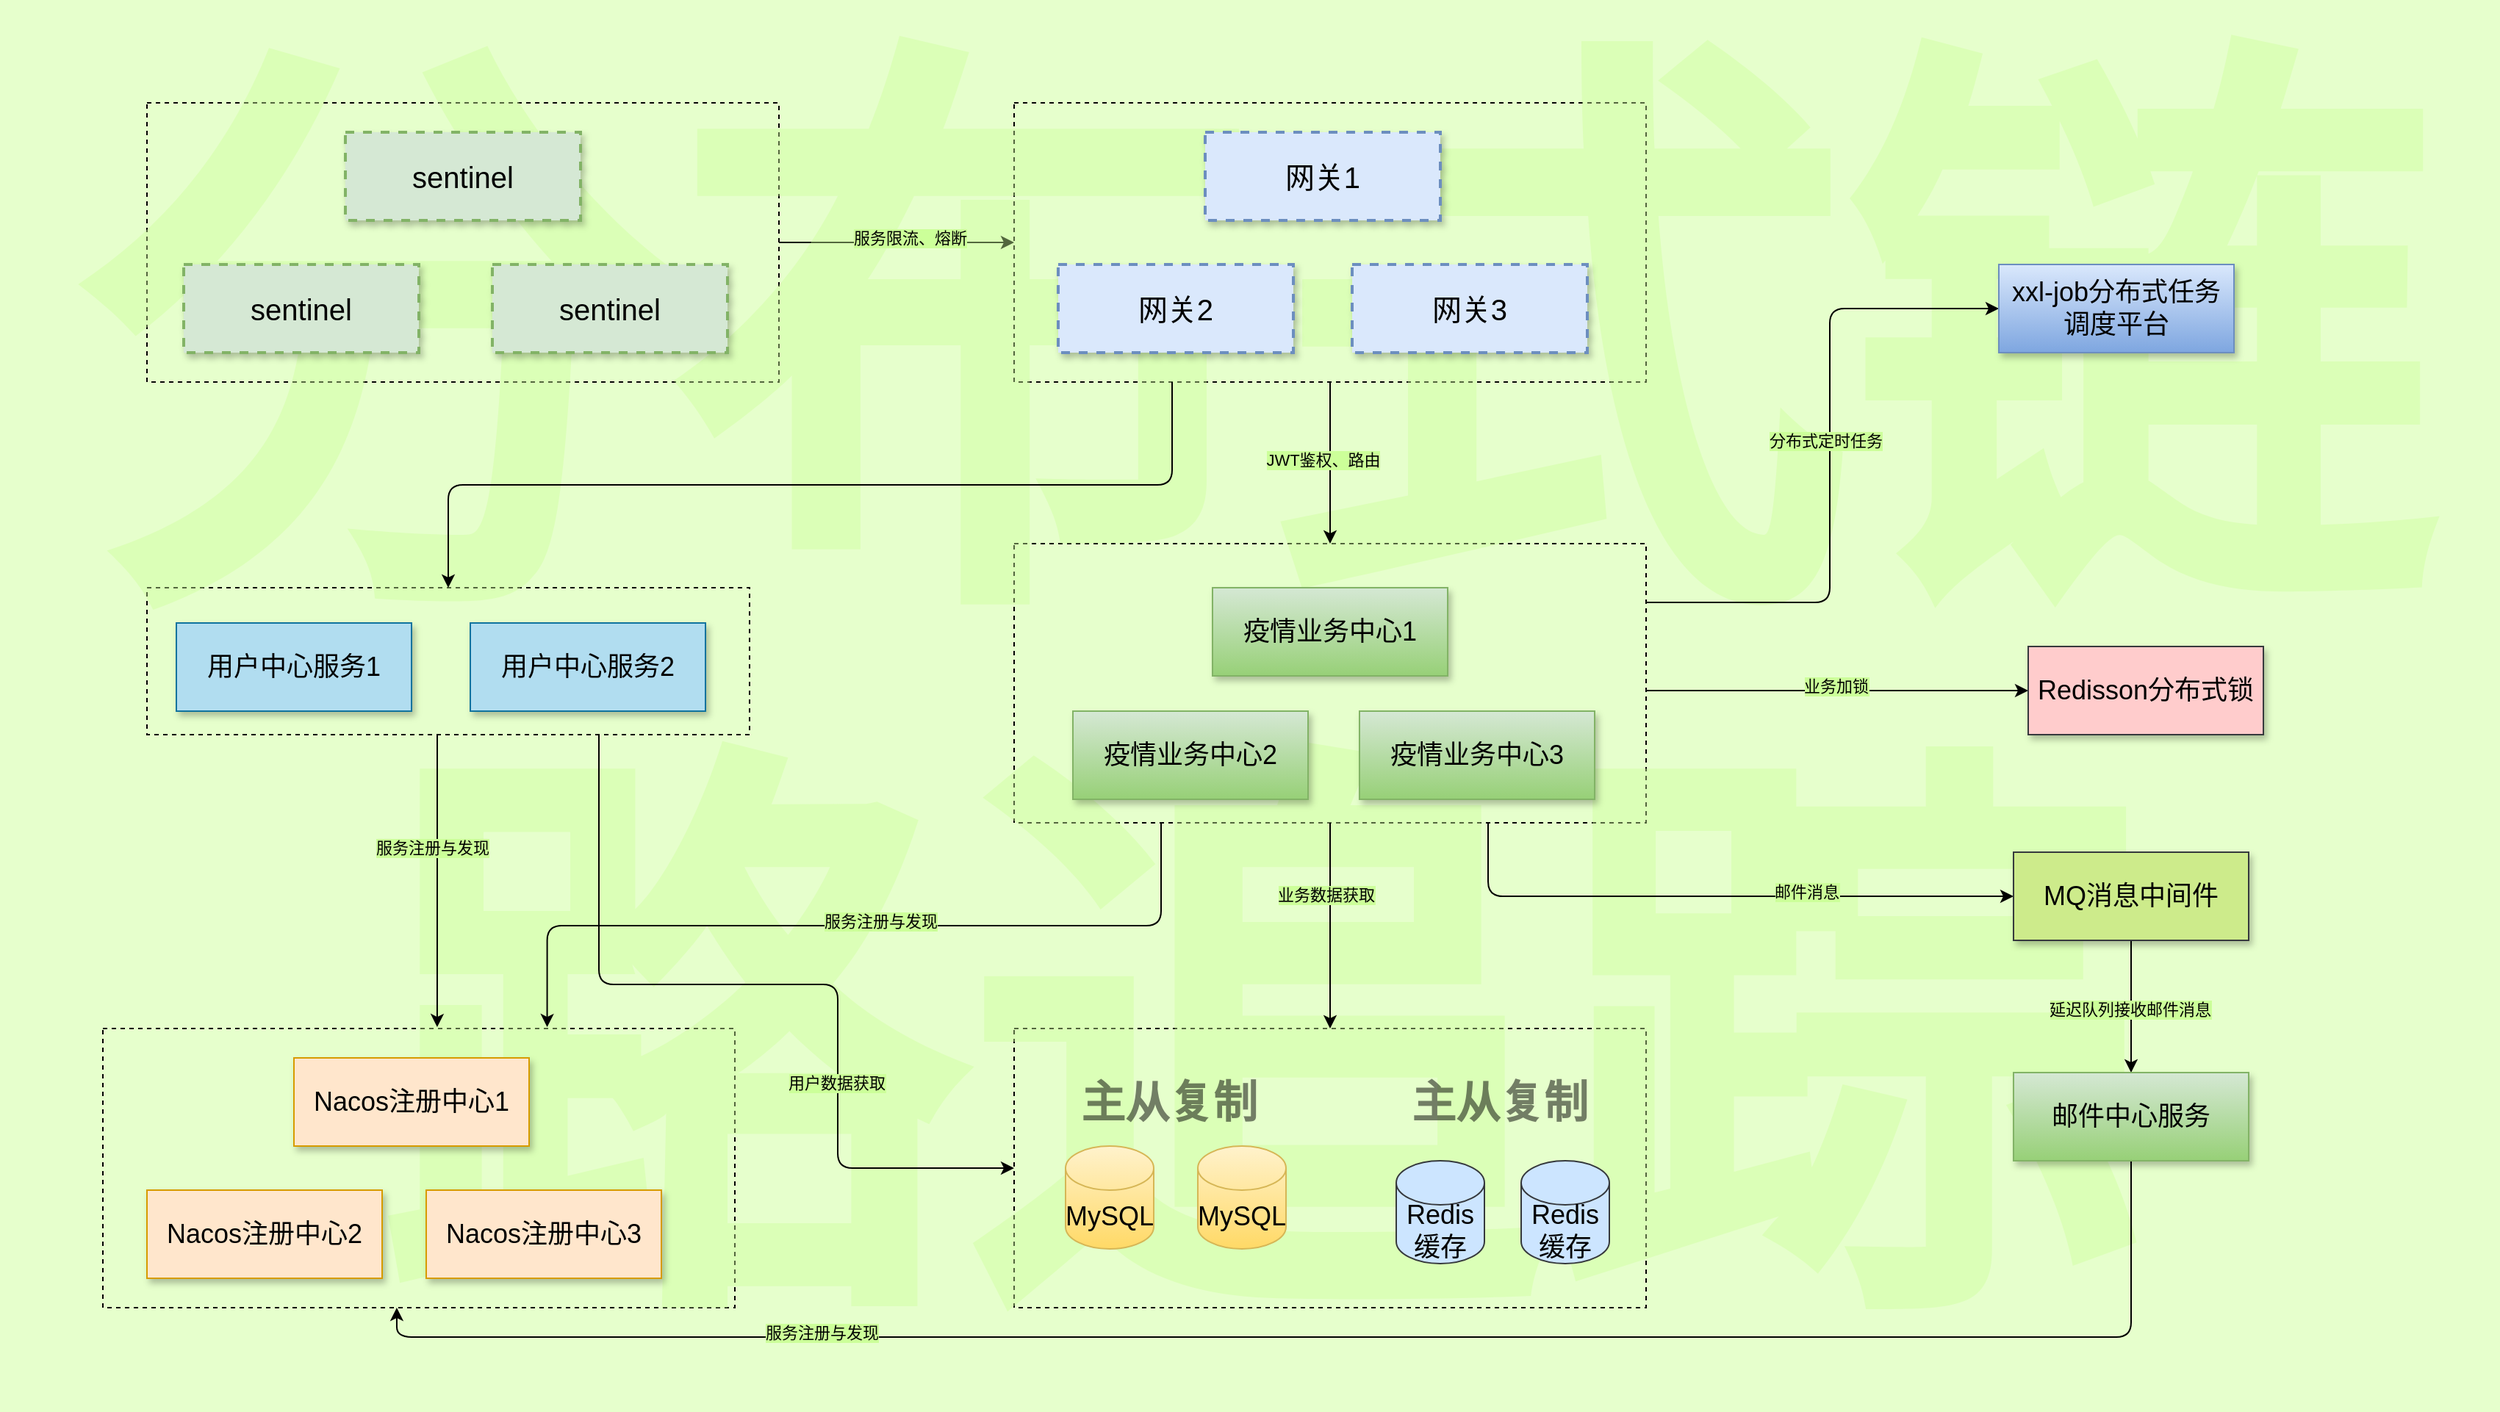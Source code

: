 <mxfile version="16.5.1" type="device"><diagram name="Page-1" id="90a13364-a465-7bf4-72fc-28e22215d7a0"><mxGraphModel dx="1707" dy="1060" grid="1" gridSize="10" guides="1" tooltips="1" connect="1" arrows="1" fold="1" page="1" pageScale="1.5" pageWidth="3300" pageHeight="2339" background="#E6FFCC" math="0" shadow="0"><root><mxCell id="0" style=";html=1;"/><mxCell id="1" style=";html=1;" parent="0"/><mxCell id="UVeXRTBS3k2sFvoKnp64-20" value="" style="rounded=0;whiteSpace=wrap;html=1;fillColor=#E6FFCC;labelBorderColor=default;dashed=1;" vertex="1" parent="1"><mxGeometry x="1640" y="1720" width="410" height="100" as="geometry"/></mxCell><mxCell id="UVeXRTBS3k2sFvoKnp64-40" value="" style="rounded=0;whiteSpace=wrap;html=1;fillColor=#E6FFCC;labelBorderColor=default;dashed=1;" vertex="1" parent="1"><mxGeometry x="1610" y="2020" width="430" height="190" as="geometry"/></mxCell><mxCell id="UVeXRTBS3k2sFvoKnp64-38" value="" style="rounded=0;whiteSpace=wrap;html=1;fillColor=#E6FFCC;labelBorderColor=default;dashed=1;" vertex="1" parent="1"><mxGeometry x="2230" y="2020" width="430" height="190" as="geometry"/></mxCell><mxCell id="UVeXRTBS3k2sFvoKnp64-14" value="" style="rounded=0;whiteSpace=wrap;html=1;fillColor=#E6FFCC;labelBorderColor=default;dashed=1;" vertex="1" parent="1"><mxGeometry x="2230" y="1690" width="430" height="190" as="geometry"/></mxCell><mxCell id="UVeXRTBS3k2sFvoKnp64-11" value="" style="rounded=0;whiteSpace=wrap;html=1;fillColor=#E6FFCC;labelBorderColor=default;dashed=1;" vertex="1" parent="1"><mxGeometry x="2230" y="1390" width="430" height="190" as="geometry"/></mxCell><mxCell id="UVeXRTBS3k2sFvoKnp64-56" style="edgeStyle=orthogonalEdgeStyle;orthogonalLoop=1;jettySize=auto;html=1;entryX=0;entryY=0.5;entryDx=0;entryDy=0;fontSize=30;" edge="1" parent="1" source="UVeXRTBS3k2sFvoKnp64-48" target="UVeXRTBS3k2sFvoKnp64-11"><mxGeometry relative="1" as="geometry"/></mxCell><mxCell id="UVeXRTBS3k2sFvoKnp64-48" value="" style="rounded=0;whiteSpace=wrap;html=1;fillColor=#E6FFCC;labelBorderColor=default;dashed=1;" vertex="1" parent="1"><mxGeometry x="1640" y="1390" width="430" height="190" as="geometry"/></mxCell><mxCell id="iGx3WKe6NHCnyDZ6bnm4-46" value="分布式链路追踪" style="text;strokeColor=none;fillColor=none;fontSize=400;fontStyle=1;verticalAlign=middle;align=center;rounded=0;glass=0;labelBackgroundColor=none;labelPosition=center;verticalLabelPosition=middle;fontColor=#CCFF99;labelBorderColor=none;html=1;whiteSpace=wrap;opacity=0;textOpacity=40;" parent="1" vertex="1"><mxGeometry x="1540" y="1340" width="1700" height="920" as="geometry"/></mxCell><mxCell id="UVeXRTBS3k2sFvoKnp64-43" style="edgeStyle=orthogonalEdgeStyle;orthogonalLoop=1;jettySize=auto;html=1;entryX=0;entryY=0.5;entryDx=0;entryDy=0;fontSize=30;" edge="1" parent="1" source="UVeXRTBS3k2sFvoKnp64-14" target="UVeXRTBS3k2sFvoKnp64-27"><mxGeometry relative="1" as="geometry"><Array as="points"><mxPoint x="2910" y="1790"/></Array></mxGeometry></mxCell><mxCell id="UVeXRTBS3k2sFvoKnp64-49" style="edgeStyle=orthogonalEdgeStyle;orthogonalLoop=1;jettySize=auto;html=1;exitX=0.75;exitY=1;exitDx=0;exitDy=0;fontSize=30;entryX=0;entryY=0.5;entryDx=0;entryDy=0;" edge="1" parent="1" source="UVeXRTBS3k2sFvoKnp64-14" target="UVeXRTBS3k2sFvoKnp64-28"><mxGeometry relative="1" as="geometry"><mxPoint x="2660" y="1970" as="targetPoint"/><Array as="points"><mxPoint x="2553" y="1930"/></Array></mxGeometry></mxCell><mxCell id="UVeXRTBS3k2sFvoKnp64-63" style="edgeStyle=orthogonalEdgeStyle;orthogonalLoop=1;jettySize=auto;html=1;entryX=0;entryY=0.5;entryDx=0;entryDy=0;fontSize=30;" edge="1" parent="1" source="UVeXRTBS3k2sFvoKnp64-14" target="UVeXRTBS3k2sFvoKnp64-44"><mxGeometry relative="1" as="geometry"><Array as="points"><mxPoint x="2785" y="1730"/><mxPoint x="2785" y="1530"/></Array></mxGeometry></mxCell><mxCell id="UVeXRTBS3k2sFvoKnp64-69" style="edgeStyle=orthogonalEdgeStyle;orthogonalLoop=1;jettySize=auto;html=1;entryX=0.703;entryY=-0.005;entryDx=0;entryDy=0;fontSize=30;entryPerimeter=0;" edge="1" parent="1" source="UVeXRTBS3k2sFvoKnp64-14" target="UVeXRTBS3k2sFvoKnp64-40"><mxGeometry relative="1" as="geometry"><Array as="points"><mxPoint x="2330" y="1950"/><mxPoint x="1912" y="1950"/></Array></mxGeometry></mxCell><mxCell id="UVeXRTBS3k2sFvoKnp64-72" style="edgeStyle=orthogonalEdgeStyle;orthogonalLoop=1;jettySize=auto;html=1;entryX=0.5;entryY=0;entryDx=0;entryDy=0;fontSize=30;" edge="1" parent="1" source="UVeXRTBS3k2sFvoKnp64-14" target="UVeXRTBS3k2sFvoKnp64-38"><mxGeometry relative="1" as="geometry"/></mxCell><mxCell id="UVeXRTBS3k2sFvoKnp64-58" style="edgeStyle=orthogonalEdgeStyle;orthogonalLoop=1;jettySize=auto;html=1;exitX=0.25;exitY=1;exitDx=0;exitDy=0;fontSize=30;" edge="1" parent="1" source="UVeXRTBS3k2sFvoKnp64-11" target="UVeXRTBS3k2sFvoKnp64-20"><mxGeometry relative="1" as="geometry"/></mxCell><mxCell id="UVeXRTBS3k2sFvoKnp64-62" style="edgeStyle=orthogonalEdgeStyle;orthogonalLoop=1;jettySize=auto;html=1;fontSize=30;" edge="1" parent="1" source="UVeXRTBS3k2sFvoKnp64-11" target="UVeXRTBS3k2sFvoKnp64-14"><mxGeometry relative="1" as="geometry"/></mxCell><mxCell id="UVeXRTBS3k2sFvoKnp64-7" value="网关1" style="whiteSpace=wrap;html=1;shadow=1;fontSize=20;fillColor=#dae8fc;strokeColor=#6c8ebf;strokeWidth=2;dashed=1;rounded=0;" vertex="1" parent="1"><mxGeometry x="2360" y="1410" width="160" height="60" as="geometry"/></mxCell><mxCell id="UVeXRTBS3k2sFvoKnp64-8" value="网关3" style="whiteSpace=wrap;html=1;shadow=1;fontSize=20;fillColor=#dae8fc;strokeColor=#6c8ebf;strokeWidth=2;dashed=1;rounded=0;" vertex="1" parent="1"><mxGeometry x="2460" y="1500" width="160" height="60" as="geometry"/></mxCell><mxCell id="UVeXRTBS3k2sFvoKnp64-9" value="网关2" style="whiteSpace=wrap;html=1;shadow=1;fontSize=20;fillColor=#dae8fc;strokeColor=#6c8ebf;strokeWidth=2;dashed=1;rounded=0;" vertex="1" parent="1"><mxGeometry x="2260" y="1500" width="160" height="60" as="geometry"/></mxCell><mxCell id="UVeXRTBS3k2sFvoKnp64-13" value="疫情业务中心1" style="whiteSpace=wrap;html=1;shadow=1;fontSize=18;fillColor=#d5e8d4;strokeColor=#82b366;rounded=0;gradientColor=#97d077;" vertex="1" parent="1"><mxGeometry x="2365" y="1720" width="160" height="60" as="geometry"/></mxCell><mxCell id="UVeXRTBS3k2sFvoKnp64-18" value="疫情业务中心2" style="whiteSpace=wrap;html=1;shadow=1;fontSize=18;fillColor=#d5e8d4;strokeColor=#82b366;rounded=0;gradientColor=#97d077;" vertex="1" parent="1"><mxGeometry x="2270" y="1804" width="160" height="60" as="geometry"/></mxCell><mxCell id="UVeXRTBS3k2sFvoKnp64-19" value="疫情业务中心3" style="whiteSpace=wrap;html=1;shadow=1;fontSize=18;fillColor=#d5e8d4;strokeColor=#82b366;rounded=0;gradientColor=#97d077;" vertex="1" parent="1"><mxGeometry x="2465" y="1804" width="160" height="60" as="geometry"/></mxCell><mxCell id="UVeXRTBS3k2sFvoKnp64-70" style="edgeStyle=orthogonalEdgeStyle;orthogonalLoop=1;jettySize=auto;html=1;fontSize=30;entryX=0.529;entryY=-0.005;entryDx=0;entryDy=0;entryPerimeter=0;" edge="1" parent="1" source="UVeXRTBS3k2sFvoKnp64-20" target="UVeXRTBS3k2sFvoKnp64-40"><mxGeometry relative="1" as="geometry"><mxPoint x="1845" y="1970" as="targetPoint"/><Array as="points"><mxPoint x="1837" y="1920"/></Array></mxGeometry></mxCell><mxCell id="UVeXRTBS3k2sFvoKnp64-75" style="edgeStyle=orthogonalEdgeStyle;orthogonalLoop=1;jettySize=auto;html=1;exitX=0.75;exitY=1;exitDx=0;exitDy=0;entryX=0;entryY=0.5;entryDx=0;entryDy=0;fontSize=30;" edge="1" parent="1" source="UVeXRTBS3k2sFvoKnp64-20" target="UVeXRTBS3k2sFvoKnp64-38"><mxGeometry relative="1" as="geometry"><Array as="points"><mxPoint x="1948" y="1990"/><mxPoint x="2110" y="1990"/><mxPoint x="2110" y="2115"/></Array></mxGeometry></mxCell><mxCell id="UVeXRTBS3k2sFvoKnp64-24" value="用户中心服务2" style="whiteSpace=wrap;html=1;shadow=1;fontSize=18;fillColor=#b1ddf0;strokeColor=#10739e;rounded=0;" vertex="1" parent="1"><mxGeometry x="1860" y="1744" width="160" height="60" as="geometry"/></mxCell><mxCell id="UVeXRTBS3k2sFvoKnp64-25" value="用户中心服务1" style="whiteSpace=wrap;html=1;shadow=1;fontSize=18;fillColor=#b1ddf0;strokeColor=#10739e;rounded=0;" vertex="1" parent="1"><mxGeometry x="1660" y="1744" width="160" height="60" as="geometry"/></mxCell><mxCell id="UVeXRTBS3k2sFvoKnp64-27" value="Redisson分布式锁" style="whiteSpace=wrap;html=1;shadow=1;fontSize=18;fillColor=#ffcccc;strokeColor=#36393d;rounded=0;" vertex="1" parent="1"><mxGeometry x="2920" y="1760" width="160" height="60" as="geometry"/></mxCell><mxCell id="UVeXRTBS3k2sFvoKnp64-52" style="edgeStyle=orthogonalEdgeStyle;orthogonalLoop=1;jettySize=auto;html=1;exitX=0.5;exitY=1;exitDx=0;exitDy=0;fontSize=30;" edge="1" parent="1" source="UVeXRTBS3k2sFvoKnp64-28" target="UVeXRTBS3k2sFvoKnp64-29"><mxGeometry relative="1" as="geometry"/></mxCell><mxCell id="UVeXRTBS3k2sFvoKnp64-28" value="MQ消息中间件" style="whiteSpace=wrap;html=1;shadow=1;fontSize=18;fillColor=#cdeb8b;strokeColor=#36393d;rounded=0;" vertex="1" parent="1"><mxGeometry x="2910" y="1900" width="160" height="60" as="geometry"/></mxCell><mxCell id="UVeXRTBS3k2sFvoKnp64-66" style="edgeStyle=orthogonalEdgeStyle;orthogonalLoop=1;jettySize=auto;html=1;entryX=0.465;entryY=1;entryDx=0;entryDy=0;entryPerimeter=0;fontSize=30;" edge="1" parent="1" source="UVeXRTBS3k2sFvoKnp64-29" target="UVeXRTBS3k2sFvoKnp64-40"><mxGeometry relative="1" as="geometry"><Array as="points"><mxPoint x="2990" y="2230"/><mxPoint x="1810" y="2230"/></Array></mxGeometry></mxCell><mxCell id="UVeXRTBS3k2sFvoKnp64-29" value="邮件中心服务" style="whiteSpace=wrap;html=1;shadow=1;fontSize=18;fillColor=#d5e8d4;strokeColor=#82b366;rounded=0;gradientColor=#97d077;" vertex="1" parent="1"><mxGeometry x="2910" y="2050" width="160" height="60" as="geometry"/></mxCell><mxCell id="UVeXRTBS3k2sFvoKnp64-30" value="&lt;span style=&quot;font-size: 18px&quot;&gt;Redis缓存&lt;/span&gt;" style="shape=cylinder3;whiteSpace=wrap;html=1;boundedLbl=1;backgroundOutline=1;size=15;rounded=0;glass=0;fillColor=#cce5ff;strokeColor=#36393d;" vertex="1" parent="1"><mxGeometry x="2490" y="2110" width="60" height="70" as="geometry"/></mxCell><mxCell id="UVeXRTBS3k2sFvoKnp64-31" value="&lt;span style=&quot;font-size: 18px&quot;&gt;MySQL&lt;/span&gt;" style="shape=cylinder3;whiteSpace=wrap;html=1;boundedLbl=1;backgroundOutline=1;size=15;rounded=0;glass=0;fillColor=#fff2cc;gradientColor=#ffd966;strokeColor=#d6b656;" vertex="1" parent="1"><mxGeometry x="2355" y="2100" width="60" height="70" as="geometry"/></mxCell><mxCell id="UVeXRTBS3k2sFvoKnp64-32" value="&lt;span style=&quot;font-size: 18px&quot;&gt;MySQL&lt;/span&gt;" style="shape=cylinder3;whiteSpace=wrap;html=1;boundedLbl=1;backgroundOutline=1;size=15;rounded=0;glass=0;fillColor=#fff2cc;gradientColor=#ffd966;strokeColor=#d6b656;" vertex="1" parent="1"><mxGeometry x="2265" y="2100" width="60" height="70" as="geometry"/></mxCell><mxCell id="UVeXRTBS3k2sFvoKnp64-33" value="&lt;span style=&quot;font-size: 18px&quot;&gt;Redis缓存&lt;/span&gt;" style="shape=cylinder3;whiteSpace=wrap;html=1;boundedLbl=1;backgroundOutline=1;size=15;rounded=0;glass=0;fillColor=#cce5ff;strokeColor=#36393d;" vertex="1" parent="1"><mxGeometry x="2575" y="2110" width="60" height="70" as="geometry"/></mxCell><mxCell id="UVeXRTBS3k2sFvoKnp64-34" value="主从复制" style="text;strokeColor=none;fillColor=none;html=1;fontSize=30;fontStyle=1;verticalAlign=middle;align=center;dashed=1;labelBorderColor=none;textOpacity=50;" vertex="1" parent="1"><mxGeometry x="2285" y="2050" width="100" height="40" as="geometry"/></mxCell><mxCell id="UVeXRTBS3k2sFvoKnp64-37" value="主从复制" style="text;strokeColor=none;fillColor=none;html=1;fontSize=30;fontStyle=1;verticalAlign=middle;align=center;dashed=1;labelBorderColor=none;textOpacity=50;" vertex="1" parent="1"><mxGeometry x="2510" y="2050" width="100" height="40" as="geometry"/></mxCell><mxCell id="UVeXRTBS3k2sFvoKnp64-39" value="Nacos注册中心1" style="whiteSpace=wrap;html=1;shadow=1;fontSize=18;fillColor=#ffe6cc;strokeColor=#d79b00;rounded=0;" vertex="1" parent="1"><mxGeometry x="1740" y="2040" width="160" height="60" as="geometry"/></mxCell><mxCell id="UVeXRTBS3k2sFvoKnp64-41" value="Nacos注册中心2" style="whiteSpace=wrap;html=1;shadow=1;fontSize=18;fillColor=#ffe6cc;strokeColor=#d79b00;rounded=0;" vertex="1" parent="1"><mxGeometry x="1640" y="2130" width="160" height="60" as="geometry"/></mxCell><mxCell id="UVeXRTBS3k2sFvoKnp64-42" value="Nacos注册中心3" style="whiteSpace=wrap;html=1;shadow=1;fontSize=18;fillColor=#ffe6cc;strokeColor=#d79b00;rounded=0;" vertex="1" parent="1"><mxGeometry x="1830" y="2130" width="160" height="60" as="geometry"/></mxCell><mxCell id="UVeXRTBS3k2sFvoKnp64-44" value="xxl-job分布式任务调度平台" style="whiteSpace=wrap;html=1;shadow=1;fontSize=18;fillColor=#dae8fc;strokeColor=#6c8ebf;glass=0;rounded=0;gradientColor=#7ea6e0;" vertex="1" parent="1"><mxGeometry x="2900" y="1500" width="160" height="60" as="geometry"/></mxCell><mxCell id="UVeXRTBS3k2sFvoKnp64-45" value="sentinel" style="whiteSpace=wrap;html=1;shadow=1;fontSize=20;fillColor=#d5e8d4;strokeColor=#82b366;strokeWidth=2;dashed=1;rounded=0;" vertex="1" parent="1"><mxGeometry x="1665" y="1500" width="160" height="60" as="geometry"/></mxCell><mxCell id="UVeXRTBS3k2sFvoKnp64-46" value="sentinel" style="whiteSpace=wrap;html=1;shadow=1;fontSize=20;fillColor=#d5e8d4;strokeColor=#82b366;strokeWidth=2;dashed=1;rounded=0;" vertex="1" parent="1"><mxGeometry x="1875" y="1500" width="160" height="60" as="geometry"/></mxCell><mxCell id="UVeXRTBS3k2sFvoKnp64-47" value="sentinel" style="whiteSpace=wrap;html=1;shadow=1;fontSize=20;fillColor=#d5e8d4;strokeColor=#82b366;strokeWidth=2;dashed=1;rounded=0;" vertex="1" parent="1"><mxGeometry x="1775" y="1410" width="160" height="60" as="geometry"/></mxCell><mxCell id="UVeXRTBS3k2sFvoKnp64-51" value="邮件消息" style="edgeLabel;html=1;align=center;verticalAlign=middle;resizable=0;points=[];labelBackgroundColor=#CCFF99;rounded=0;" vertex="1" connectable="0" parent="1"><mxGeometry x="2760.003" y="1930" as="geometry"><mxPoint x="9" y="-3" as="offset"/></mxGeometry></mxCell><mxCell id="UVeXRTBS3k2sFvoKnp64-53" value="延迟队列接收邮件消息" style="edgeLabel;html=1;align=center;verticalAlign=middle;resizable=0;points=[];labelBackgroundColor=#CCFF99;rounded=0;" vertex="1" connectable="0" parent="1"><mxGeometry x="2980.003" y="2010" as="geometry"><mxPoint x="9" y="-3" as="offset"/></mxGeometry></mxCell><mxCell id="UVeXRTBS3k2sFvoKnp64-55" value="业务加锁" style="edgeLabel;html=1;align=center;verticalAlign=middle;resizable=0;points=[];labelBackgroundColor=#CCFF99;rounded=0;" vertex="1" connectable="0" parent="1"><mxGeometry x="2780.003" y="1790" as="geometry"><mxPoint x="9" y="-3" as="offset"/></mxGeometry></mxCell><mxCell id="UVeXRTBS3k2sFvoKnp64-57" value="服务限流、熔断" style="edgeLabel;html=1;align=center;verticalAlign=middle;resizable=0;points=[];labelBackgroundColor=#CCFF99;rounded=0;" vertex="1" connectable="0" parent="1"><mxGeometry x="2150.003" y="1485" as="geometry"><mxPoint x="9" y="-3" as="offset"/></mxGeometry></mxCell><mxCell id="UVeXRTBS3k2sFvoKnp64-60" value="JWT鉴权、路由" style="edgeLabel;html=1;align=center;verticalAlign=middle;resizable=0;points=[];labelBackgroundColor=#CCFF99;rounded=0;" vertex="1" connectable="0" parent="1"><mxGeometry x="2430.003" y="1630" as="geometry"><mxPoint x="10" y="3" as="offset"/></mxGeometry></mxCell><mxCell id="UVeXRTBS3k2sFvoKnp64-65" value="分布式定时任务" style="edgeLabel;html=1;align=center;verticalAlign=middle;resizable=0;points=[];labelBackgroundColor=#CCFF99;rounded=0;" vertex="1" connectable="0" parent="1"><mxGeometry x="2780.003" y="1620" as="geometry"><mxPoint x="2" as="offset"/></mxGeometry></mxCell><mxCell id="UVeXRTBS3k2sFvoKnp64-67" value="服务注册与发现" style="edgeLabel;html=1;align=center;verticalAlign=middle;resizable=0;points=[];labelBackgroundColor=#CCFF99;rounded=0;" vertex="1" connectable="0" parent="1"><mxGeometry x="2090.003" y="2230" as="geometry"><mxPoint x="9" y="-3" as="offset"/></mxGeometry></mxCell><mxCell id="UVeXRTBS3k2sFvoKnp64-68" value="服务注册与发现" style="edgeLabel;html=1;align=center;verticalAlign=middle;resizable=0;points=[];labelBackgroundColor=#CCFF99;rounded=0;" vertex="1" connectable="0" parent="1"><mxGeometry x="2130.003" y="1950" as="geometry"><mxPoint x="9" y="-3" as="offset"/></mxGeometry></mxCell><mxCell id="UVeXRTBS3k2sFvoKnp64-71" value="服务注册与发现" style="edgeLabel;html=1;align=center;verticalAlign=middle;resizable=0;points=[];labelBackgroundColor=#CCFF99;rounded=0;" vertex="1" connectable="0" parent="1"><mxGeometry x="1825.003" y="1900" as="geometry"><mxPoint x="9" y="-3" as="offset"/></mxGeometry></mxCell><mxCell id="UVeXRTBS3k2sFvoKnp64-74" value="业务数据获取" style="edgeLabel;html=1;align=center;verticalAlign=middle;resizable=0;points=[];labelBackgroundColor=#CCFF99;rounded=0;" vertex="1" connectable="0" parent="1"><mxGeometry x="2440.003" y="1930" as="geometry"><mxPoint x="2" y="-1" as="offset"/></mxGeometry></mxCell><mxCell id="UVeXRTBS3k2sFvoKnp64-77" value="用户数据获取" style="edgeLabel;html=1;align=center;verticalAlign=middle;resizable=0;points=[];labelBackgroundColor=#CCFF99;rounded=0;" vertex="1" connectable="0" parent="1"><mxGeometry x="2100.003" y="2060" as="geometry"><mxPoint x="9" y="-3" as="offset"/></mxGeometry></mxCell></root></mxGraphModel></diagram></mxfile>